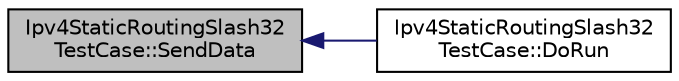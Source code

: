 digraph "Ipv4StaticRoutingSlash32TestCase::SendData"
{
  edge [fontname="Helvetica",fontsize="10",labelfontname="Helvetica",labelfontsize="10"];
  node [fontname="Helvetica",fontsize="10",shape=record];
  rankdir="LR";
  Node1 [label="Ipv4StaticRoutingSlash32\lTestCase::SendData",height=0.2,width=0.4,color="black", fillcolor="grey75", style="filled", fontcolor="black"];
  Node1 -> Node2 [dir="back",color="midnightblue",fontsize="10",style="solid"];
  Node2 [label="Ipv4StaticRoutingSlash32\lTestCase::DoRun",height=0.2,width=0.4,color="black", fillcolor="white", style="filled",URL="$dd/d70/classIpv4StaticRoutingSlash32TestCase.html#a73d080d5a091f9198cc6611f042ff7ce",tooltip="Implementation to actually run this TestCase. "];
}
